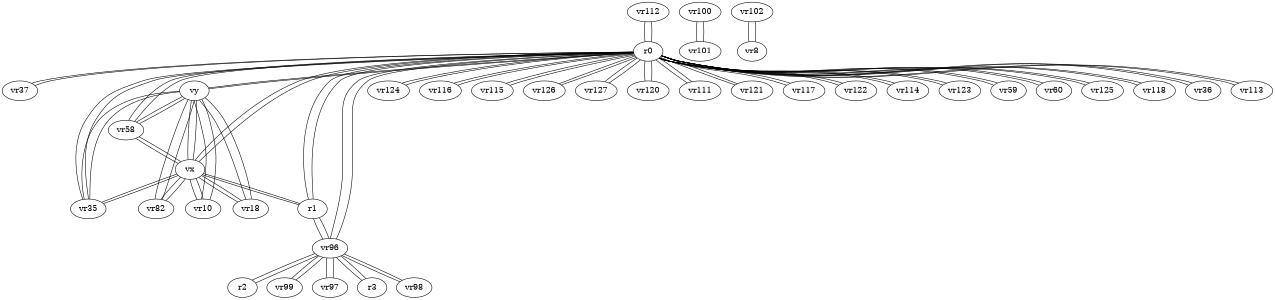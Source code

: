 graph G {
size ="8.5,11";
graph [ dpi = 500 ];
vr112 -- r0;
vr37 -- r0;
vr100 -- vr101;
vy -- vx;
vy -- r0;
vy -- vr35;
vy -- vr82;
vy -- vr10;
vy -- vr18;
vy -- vr58;
vr124 -- r0;
vr116 -- r0;
vr115 -- r0;
vr126 -- r0;
r2 -- vr96;
vr127 -- r0;
vr120 -- r0;
vr99 -- vr96;
vr111 -- r0;
vr121 -- r0;
vr102 -- vr8;
vr117 -- r0;
r1 -- r0;
r1 -- vx;
r1 -- vr96;
vr58 -- r0;
vr58 -- vx;
vr58 -- vy;
vr122 -- r0;
vr114 -- r0;
vr18 -- vx;
vr18 -- vy;
vr96 -- r1;
vr96 -- vr97;
vr96 -- vr99;
vr96 -- r0;
vr96 -- r3;
vr96 -- vr98;
vr96 -- r2;
vr97 -- vr96;
vr123 -- r0;
vr59 -- r0;
vx -- r1;
vx -- r0;
vx -- vr35;
vx -- vr82;
vx -- vr10;
vx -- vy;
vx -- vr18;
vx -- vr58;
r3 -- vr96;
vr60 -- r0;
vr101 -- vr100;
r0 -- vr112;
r0 -- vr122;
r0 -- vr37;
r0 -- vr114;
r0 -- vy;
r0 -- vr96;
r0 -- vr123;
r0 -- vr59;
r0 -- vr124;
r0 -- vx;
r0 -- vr116;
r0 -- vr60;
r0 -- vr115;
r0 -- vr126;
r0 -- vr127;
r0 -- vr120;
r0 -- vr35;
r0 -- vr111;
r0 -- vr121;
r0 -- vr125;
r0 -- vr117;
r0 -- vr118;
r0 -- r1;
r0 -- vr36;
r0 -- vr113;
r0 -- vr58;
vr8 -- vr102;
vr35 -- r0;
vr35 -- vx;
vr35 -- vy;
vr125 -- r0;
vr82 -- vx;
vr82 -- vy;
vr118 -- r0;
vr36 -- r0;
vr98 -- vr96;
vr113 -- r0;
vr10 -- vx;
vr10 -- vy;
}